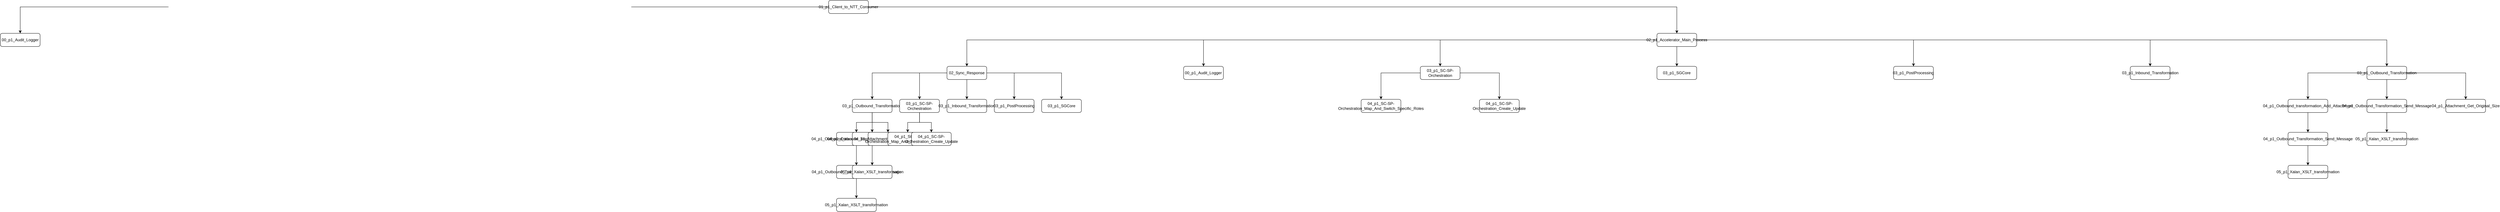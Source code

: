 <mxGraphModel arrows="1" connect="1" dx="1024" dy="592" fold="1" grid="1" gridSize="10" guides="1" math="0" page="1" pageHeight="1169" pageScale="1" pageWidth="827" shadow="0" tooltips="1"><root><mxCell id="WIyWlLk6GJQsqaUBKTNV-0"/><mxCell id="WIyWlLk6GJQsqaUBKTNV-1" parent="WIyWlLk6GJQsqaUBKTNV-0"/><mxCell id="WIyWlLk6GJQsqaUBKTNV-2" value="01_p1_Client_to_NTT_Consumer" style="rounded=1;whiteSpace=wrap;html=1;fontSize=12;glass=0;strokeWidth=1;shadow=0;" parent="WIyWlLk6GJQsqaUBKTNV-1" vertex="1"><mxGeometry x="5000" y="100" width="120" height="40" as="geometry"/></mxCell><mxCell id="WIyWlLk6GJQsqaUBKTNV-21" value="00_p1_Audit_Logger" style="rounded=1;whiteSpace=wrap;html=1;fontSize=12;glass=0;strokeWidth=1;shadow=0;" parent="WIyWlLk6GJQsqaUBKTNV-1" vertex="1"><mxGeometry x="2500" y="200" width="120" height="40" as="geometry"/></mxCell><mxCell id="8sIUwhSZAv_JCLybafT7-2" style="edgeStyle=orthogonalEdgeStyle;rounded=0;orthogonalLoop=1;jettySize=auto;html=1;entryX=0.5;entryY=0;entryDx=0;entryDy=0;" edge="1" parent="WIyWlLk6GJQsqaUBKTNV-1" source="WIyWlLk6GJQsqaUBKTNV-2" target="WIyWlLk6GJQsqaUBKTNV-21"><mxGeometry relative="1" as="geometry"/></mxCell><mxCell id="WIyWlLk6GJQsqaUBKTNV-22" value="02_p1_Accelerator_Main_Process" style="rounded=1;whiteSpace=wrap;html=1;fontSize=12;glass=0;strokeWidth=1;shadow=0;" parent="WIyWlLk6GJQsqaUBKTNV-1" vertex="1"><mxGeometry x="7500" y="200" width="120" height="40" as="geometry"/></mxCell><mxCell id="8sIUwhSZAv_JCLybafT7-3" style="edgeStyle=orthogonalEdgeStyle;rounded=0;orthogonalLoop=1;jettySize=auto;html=1;entryX=0.5;entryY=0;entryDx=0;entryDy=0;" edge="1" parent="WIyWlLk6GJQsqaUBKTNV-1" source="WIyWlLk6GJQsqaUBKTNV-2" target="WIyWlLk6GJQsqaUBKTNV-22"><mxGeometry relative="1" as="geometry"/></mxCell><mxCell id="WIyWlLk6GJQsqaUBKTNV-221" value="02_Sync_Response" style="rounded=1;whiteSpace=wrap;html=1;fontSize=12;glass=0;strokeWidth=1;shadow=0;" parent="WIyWlLk6GJQsqaUBKTNV-1" vertex="1"><mxGeometry x="5357.143" y="300" width="120" height="40" as="geometry"/></mxCell><mxCell id="8sIUwhSZAv_JCLybafT7-4" style="edgeStyle=orthogonalEdgeStyle;rounded=0;orthogonalLoop=1;jettySize=auto;html=1;entryX=0.5;entryY=0;entryDx=0;entryDy=0;" edge="1" parent="WIyWlLk6GJQsqaUBKTNV-1" source="WIyWlLk6GJQsqaUBKTNV-22" target="WIyWlLk6GJQsqaUBKTNV-221"><mxGeometry relative="1" as="geometry"/></mxCell><mxCell id="WIyWlLk6GJQsqaUBKTNV-2211" value="03_p1_Outbound_Transformation" style="rounded=1;whiteSpace=wrap;html=1;fontSize=12;glass=0;strokeWidth=1;shadow=0;" parent="WIyWlLk6GJQsqaUBKTNV-1" vertex="1"><mxGeometry x="5071.429" y="400" width="120" height="40" as="geometry"/></mxCell><mxCell id="8sIUwhSZAv_JCLybafT7-5" style="edgeStyle=orthogonalEdgeStyle;rounded=0;orthogonalLoop=1;jettySize=auto;html=1;entryX=0.5;entryY=0;entryDx=0;entryDy=0;" edge="1" parent="WIyWlLk6GJQsqaUBKTNV-1" source="WIyWlLk6GJQsqaUBKTNV-221" target="WIyWlLk6GJQsqaUBKTNV-2211"><mxGeometry relative="1" as="geometry"/></mxCell><mxCell id="WIyWlLk6GJQsqaUBKTNV-22111" value="04_p1_Outbound_transformation_Add_Attachment" style="rounded=1;whiteSpace=wrap;html=1;fontSize=12;glass=0;strokeWidth=1;shadow=0;" parent="WIyWlLk6GJQsqaUBKTNV-1" vertex="1"><mxGeometry x="5023.81" y="500" width="120" height="40" as="geometry"/></mxCell><mxCell id="8sIUwhSZAv_JCLybafT7-6" style="edgeStyle=orthogonalEdgeStyle;rounded=0;orthogonalLoop=1;jettySize=auto;html=1;entryX=0.5;entryY=0;entryDx=0;entryDy=0;" edge="1" parent="WIyWlLk6GJQsqaUBKTNV-1" source="WIyWlLk6GJQsqaUBKTNV-2211" target="WIyWlLk6GJQsqaUBKTNV-22111"><mxGeometry relative="1" as="geometry"/></mxCell><mxCell id="WIyWlLk6GJQsqaUBKTNV-221111" value="04_p1_Outbound_Transformation_Send_Message" style="rounded=1;whiteSpace=wrap;html=1;fontSize=12;glass=0;strokeWidth=1;shadow=0;" parent="WIyWlLk6GJQsqaUBKTNV-1" vertex="1"><mxGeometry x="5023.81" y="600" width="120" height="40" as="geometry"/></mxCell><mxCell id="8sIUwhSZAv_JCLybafT7-7" style="edgeStyle=orthogonalEdgeStyle;rounded=0;orthogonalLoop=1;jettySize=auto;html=1;entryX=0.5;entryY=0;entryDx=0;entryDy=0;" edge="1" parent="WIyWlLk6GJQsqaUBKTNV-1" source="WIyWlLk6GJQsqaUBKTNV-22111" target="WIyWlLk6GJQsqaUBKTNV-221111"><mxGeometry relative="1" as="geometry"/></mxCell><mxCell id="WIyWlLk6GJQsqaUBKTNV-2211111" value="05_p1_Xalan_XSLT_transformation" style="rounded=1;whiteSpace=wrap;html=1;fontSize=12;glass=0;strokeWidth=1;shadow=0;" parent="WIyWlLk6GJQsqaUBKTNV-1" vertex="1"><mxGeometry x="5023.81" y="700" width="120" height="40" as="geometry"/></mxCell><mxCell id="8sIUwhSZAv_JCLybafT7-8" style="edgeStyle=orthogonalEdgeStyle;rounded=0;orthogonalLoop=1;jettySize=auto;html=1;entryX=0.5;entryY=0;entryDx=0;entryDy=0;" edge="1" parent="WIyWlLk6GJQsqaUBKTNV-1" source="WIyWlLk6GJQsqaUBKTNV-221111" target="WIyWlLk6GJQsqaUBKTNV-2211111"><mxGeometry relative="1" as="geometry"/></mxCell><mxCell id="WIyWlLk6GJQsqaUBKTNV-22112" value="04_p1_Outbound_Transformation_Send_Message" style="rounded=1;whiteSpace=wrap;html=1;fontSize=12;glass=0;strokeWidth=1;shadow=0;" parent="WIyWlLk6GJQsqaUBKTNV-1" vertex="1"><mxGeometry x="5071.429" y="500" width="120" height="40" as="geometry"/></mxCell><mxCell id="8sIUwhSZAv_JCLybafT7-9" style="edgeStyle=orthogonalEdgeStyle;rounded=0;orthogonalLoop=1;jettySize=auto;html=1;entryX=0.5;entryY=0;entryDx=0;entryDy=0;" edge="1" parent="WIyWlLk6GJQsqaUBKTNV-1" source="WIyWlLk6GJQsqaUBKTNV-2211" target="WIyWlLk6GJQsqaUBKTNV-22112"><mxGeometry relative="1" as="geometry"/></mxCell><mxCell id="WIyWlLk6GJQsqaUBKTNV-221121" value="05_p1_Xalan_XSLT_transformation" style="rounded=1;whiteSpace=wrap;html=1;fontSize=12;glass=0;strokeWidth=1;shadow=0;" parent="WIyWlLk6GJQsqaUBKTNV-1" vertex="1"><mxGeometry x="5071.429" y="600" width="120" height="40" as="geometry"/></mxCell><mxCell id="8sIUwhSZAv_JCLybafT7-10" style="edgeStyle=orthogonalEdgeStyle;rounded=0;orthogonalLoop=1;jettySize=auto;html=1;entryX=0.5;entryY=0;entryDx=0;entryDy=0;" edge="1" parent="WIyWlLk6GJQsqaUBKTNV-1" source="WIyWlLk6GJQsqaUBKTNV-22112" target="WIyWlLk6GJQsqaUBKTNV-221121"><mxGeometry relative="1" as="geometry"/></mxCell><mxCell id="WIyWlLk6GJQsqaUBKTNV-22113" value="04_p1_Attachment_Get_Original_Size" style="rounded=1;whiteSpace=wrap;html=1;fontSize=12;glass=0;strokeWidth=1;shadow=0;" parent="WIyWlLk6GJQsqaUBKTNV-1" vertex="1"><mxGeometry x="5119.048" y="500" width="120" height="40" as="geometry"/></mxCell><mxCell id="8sIUwhSZAv_JCLybafT7-11" style="edgeStyle=orthogonalEdgeStyle;rounded=0;orthogonalLoop=1;jettySize=auto;html=1;entryX=0.5;entryY=0;entryDx=0;entryDy=0;" edge="1" parent="WIyWlLk6GJQsqaUBKTNV-1" source="WIyWlLk6GJQsqaUBKTNV-2211" target="WIyWlLk6GJQsqaUBKTNV-22113"><mxGeometry relative="1" as="geometry"/></mxCell><mxCell id="WIyWlLk6GJQsqaUBKTNV-2212" value="03_p1_SC-SP-Orchestration" style="rounded=1;whiteSpace=wrap;html=1;fontSize=12;glass=0;strokeWidth=1;shadow=0;" parent="WIyWlLk6GJQsqaUBKTNV-1" vertex="1"><mxGeometry x="5214.286" y="400" width="120" height="40" as="geometry"/></mxCell><mxCell id="8sIUwhSZAv_JCLybafT7-12" style="edgeStyle=orthogonalEdgeStyle;rounded=0;orthogonalLoop=1;jettySize=auto;html=1;entryX=0.5;entryY=0;entryDx=0;entryDy=0;" edge="1" parent="WIyWlLk6GJQsqaUBKTNV-1" source="WIyWlLk6GJQsqaUBKTNV-221" target="WIyWlLk6GJQsqaUBKTNV-2212"><mxGeometry relative="1" as="geometry"/></mxCell><mxCell id="WIyWlLk6GJQsqaUBKTNV-22121" value="04_p1_SC-SP-Orchestration_Map_And_Switch_Specific_Roles" style="rounded=1;whiteSpace=wrap;html=1;fontSize=12;glass=0;strokeWidth=1;shadow=0;" parent="WIyWlLk6GJQsqaUBKTNV-1" vertex="1"><mxGeometry x="5178.571" y="500" width="120" height="40" as="geometry"/></mxCell><mxCell id="8sIUwhSZAv_JCLybafT7-13" style="edgeStyle=orthogonalEdgeStyle;rounded=0;orthogonalLoop=1;jettySize=auto;html=1;entryX=0.5;entryY=0;entryDx=0;entryDy=0;" edge="1" parent="WIyWlLk6GJQsqaUBKTNV-1" source="WIyWlLk6GJQsqaUBKTNV-2212" target="WIyWlLk6GJQsqaUBKTNV-22121"><mxGeometry relative="1" as="geometry"/></mxCell><mxCell id="WIyWlLk6GJQsqaUBKTNV-22122" value="04_p1_SC-SP-Orchestration_Create_Update" style="rounded=1;whiteSpace=wrap;html=1;fontSize=12;glass=0;strokeWidth=1;shadow=0;" parent="WIyWlLk6GJQsqaUBKTNV-1" vertex="1"><mxGeometry x="5250.0" y="500" width="120" height="40" as="geometry"/></mxCell><mxCell id="8sIUwhSZAv_JCLybafT7-14" style="edgeStyle=orthogonalEdgeStyle;rounded=0;orthogonalLoop=1;jettySize=auto;html=1;entryX=0.5;entryY=0;entryDx=0;entryDy=0;" edge="1" parent="WIyWlLk6GJQsqaUBKTNV-1" source="WIyWlLk6GJQsqaUBKTNV-2212" target="WIyWlLk6GJQsqaUBKTNV-22122"><mxGeometry relative="1" as="geometry"/></mxCell><mxCell id="WIyWlLk6GJQsqaUBKTNV-2213" value="03_p1_Inbound_Transformation" style="rounded=1;whiteSpace=wrap;html=1;fontSize=12;glass=0;strokeWidth=1;shadow=0;" parent="WIyWlLk6GJQsqaUBKTNV-1" vertex="1"><mxGeometry x="5357.143" y="400" width="120" height="40" as="geometry"/></mxCell><mxCell id="8sIUwhSZAv_JCLybafT7-15" style="edgeStyle=orthogonalEdgeStyle;rounded=0;orthogonalLoop=1;jettySize=auto;html=1;entryX=0.5;entryY=0;entryDx=0;entryDy=0;" edge="1" parent="WIyWlLk6GJQsqaUBKTNV-1" source="WIyWlLk6GJQsqaUBKTNV-221" target="WIyWlLk6GJQsqaUBKTNV-2213"><mxGeometry relative="1" as="geometry"/></mxCell><mxCell id="WIyWlLk6GJQsqaUBKTNV-2214" value="03_p1_PostProcessing" style="rounded=1;whiteSpace=wrap;html=1;fontSize=12;glass=0;strokeWidth=1;shadow=0;" parent="WIyWlLk6GJQsqaUBKTNV-1" vertex="1"><mxGeometry x="5500.0" y="400" width="120" height="40" as="geometry"/></mxCell><mxCell id="8sIUwhSZAv_JCLybafT7-16" style="edgeStyle=orthogonalEdgeStyle;rounded=0;orthogonalLoop=1;jettySize=auto;html=1;entryX=0.5;entryY=0;entryDx=0;entryDy=0;" edge="1" parent="WIyWlLk6GJQsqaUBKTNV-1" source="WIyWlLk6GJQsqaUBKTNV-221" target="WIyWlLk6GJQsqaUBKTNV-2214"><mxGeometry relative="1" as="geometry"/></mxCell><mxCell id="WIyWlLk6GJQsqaUBKTNV-2215" value="03_p1_SGCore" style="rounded=1;whiteSpace=wrap;html=1;fontSize=12;glass=0;strokeWidth=1;shadow=0;" parent="WIyWlLk6GJQsqaUBKTNV-1" vertex="1"><mxGeometry x="5642.857" y="400" width="120" height="40" as="geometry"/></mxCell><mxCell id="8sIUwhSZAv_JCLybafT7-17" style="edgeStyle=orthogonalEdgeStyle;rounded=0;orthogonalLoop=1;jettySize=auto;html=1;entryX=0.5;entryY=0;entryDx=0;entryDy=0;" edge="1" parent="WIyWlLk6GJQsqaUBKTNV-1" source="WIyWlLk6GJQsqaUBKTNV-221" target="WIyWlLk6GJQsqaUBKTNV-2215"><mxGeometry relative="1" as="geometry"/></mxCell><mxCell id="WIyWlLk6GJQsqaUBKTNV-222" value="00_p1_Audit_Logger" style="rounded=1;whiteSpace=wrap;html=1;fontSize=12;glass=0;strokeWidth=1;shadow=0;" parent="WIyWlLk6GJQsqaUBKTNV-1" vertex="1"><mxGeometry x="6071.429" y="300" width="120" height="40" as="geometry"/></mxCell><mxCell id="8sIUwhSZAv_JCLybafT7-18" style="edgeStyle=orthogonalEdgeStyle;rounded=0;orthogonalLoop=1;jettySize=auto;html=1;entryX=0.5;entryY=0;entryDx=0;entryDy=0;" edge="1" parent="WIyWlLk6GJQsqaUBKTNV-1" source="WIyWlLk6GJQsqaUBKTNV-22" target="WIyWlLk6GJQsqaUBKTNV-222"><mxGeometry relative="1" as="geometry"/></mxCell><mxCell id="WIyWlLk6GJQsqaUBKTNV-223" value="03_p1_SC-SP-Orchestration" style="rounded=1;whiteSpace=wrap;html=1;fontSize=12;glass=0;strokeWidth=1;shadow=0;" parent="WIyWlLk6GJQsqaUBKTNV-1" vertex="1"><mxGeometry x="6785.714" y="300" width="120" height="40" as="geometry"/></mxCell><mxCell id="8sIUwhSZAv_JCLybafT7-19" style="edgeStyle=orthogonalEdgeStyle;rounded=0;orthogonalLoop=1;jettySize=auto;html=1;entryX=0.5;entryY=0;entryDx=0;entryDy=0;" edge="1" parent="WIyWlLk6GJQsqaUBKTNV-1" source="WIyWlLk6GJQsqaUBKTNV-22" target="WIyWlLk6GJQsqaUBKTNV-223"><mxGeometry relative="1" as="geometry"/></mxCell><mxCell id="WIyWlLk6GJQsqaUBKTNV-2231" value="04_p1_SC-SP-Orchestration_Map_And_Switch_Specific_Roles" style="rounded=1;whiteSpace=wrap;html=1;fontSize=12;glass=0;strokeWidth=1;shadow=0;" parent="WIyWlLk6GJQsqaUBKTNV-1" vertex="1"><mxGeometry x="6607.143" y="400" width="120" height="40" as="geometry"/></mxCell><mxCell id="8sIUwhSZAv_JCLybafT7-20" style="edgeStyle=orthogonalEdgeStyle;rounded=0;orthogonalLoop=1;jettySize=auto;html=1;entryX=0.5;entryY=0;entryDx=0;entryDy=0;" edge="1" parent="WIyWlLk6GJQsqaUBKTNV-1" source="WIyWlLk6GJQsqaUBKTNV-223" target="WIyWlLk6GJQsqaUBKTNV-2231"><mxGeometry relative="1" as="geometry"/></mxCell><mxCell id="WIyWlLk6GJQsqaUBKTNV-2232" value="04_p1_SC-SP-Orchestration_Create_Update" style="rounded=1;whiteSpace=wrap;html=1;fontSize=12;glass=0;strokeWidth=1;shadow=0;" parent="WIyWlLk6GJQsqaUBKTNV-1" vertex="1"><mxGeometry x="6964.286" y="400" width="120" height="40" as="geometry"/></mxCell><mxCell id="8sIUwhSZAv_JCLybafT7-21" style="edgeStyle=orthogonalEdgeStyle;rounded=0;orthogonalLoop=1;jettySize=auto;html=1;entryX=0.5;entryY=0;entryDx=0;entryDy=0;" edge="1" parent="WIyWlLk6GJQsqaUBKTNV-1" source="WIyWlLk6GJQsqaUBKTNV-223" target="WIyWlLk6GJQsqaUBKTNV-2232"><mxGeometry relative="1" as="geometry"/></mxCell><mxCell id="WIyWlLk6GJQsqaUBKTNV-224" value="03_p1_SGCore" style="rounded=1;whiteSpace=wrap;html=1;fontSize=12;glass=0;strokeWidth=1;shadow=0;" parent="WIyWlLk6GJQsqaUBKTNV-1" vertex="1"><mxGeometry x="7500.0" y="300" width="120" height="40" as="geometry"/></mxCell><mxCell id="8sIUwhSZAv_JCLybafT7-22" style="edgeStyle=orthogonalEdgeStyle;rounded=0;orthogonalLoop=1;jettySize=auto;html=1;entryX=0.5;entryY=0;entryDx=0;entryDy=0;" edge="1" parent="WIyWlLk6GJQsqaUBKTNV-1" source="WIyWlLk6GJQsqaUBKTNV-22" target="WIyWlLk6GJQsqaUBKTNV-224"><mxGeometry relative="1" as="geometry"/></mxCell><mxCell id="WIyWlLk6GJQsqaUBKTNV-225" value="03_p1_PostProcessing" style="rounded=1;whiteSpace=wrap;html=1;fontSize=12;glass=0;strokeWidth=1;shadow=0;" parent="WIyWlLk6GJQsqaUBKTNV-1" vertex="1"><mxGeometry x="8214.286" y="300" width="120" height="40" as="geometry"/></mxCell><mxCell id="8sIUwhSZAv_JCLybafT7-23" style="edgeStyle=orthogonalEdgeStyle;rounded=0;orthogonalLoop=1;jettySize=auto;html=1;entryX=0.5;entryY=0;entryDx=0;entryDy=0;" edge="1" parent="WIyWlLk6GJQsqaUBKTNV-1" source="WIyWlLk6GJQsqaUBKTNV-22" target="WIyWlLk6GJQsqaUBKTNV-225"><mxGeometry relative="1" as="geometry"/></mxCell><mxCell id="WIyWlLk6GJQsqaUBKTNV-226" value="03_p1_Inbound_Transformation" style="rounded=1;whiteSpace=wrap;html=1;fontSize=12;glass=0;strokeWidth=1;shadow=0;" parent="WIyWlLk6GJQsqaUBKTNV-1" vertex="1"><mxGeometry x="8928.571" y="300" width="120" height="40" as="geometry"/></mxCell><mxCell id="8sIUwhSZAv_JCLybafT7-24" style="edgeStyle=orthogonalEdgeStyle;rounded=0;orthogonalLoop=1;jettySize=auto;html=1;entryX=0.5;entryY=0;entryDx=0;entryDy=0;" edge="1" parent="WIyWlLk6GJQsqaUBKTNV-1" source="WIyWlLk6GJQsqaUBKTNV-22" target="WIyWlLk6GJQsqaUBKTNV-226"><mxGeometry relative="1" as="geometry"/></mxCell><mxCell id="WIyWlLk6GJQsqaUBKTNV-227" value="03_p1_Outbound_Transformation" style="rounded=1;whiteSpace=wrap;html=1;fontSize=12;glass=0;strokeWidth=1;shadow=0;" parent="WIyWlLk6GJQsqaUBKTNV-1" vertex="1"><mxGeometry x="9642.857" y="300" width="120" height="40" as="geometry"/></mxCell><mxCell id="8sIUwhSZAv_JCLybafT7-25" style="edgeStyle=orthogonalEdgeStyle;rounded=0;orthogonalLoop=1;jettySize=auto;html=1;entryX=0.5;entryY=0;entryDx=0;entryDy=0;" edge="1" parent="WIyWlLk6GJQsqaUBKTNV-1" source="WIyWlLk6GJQsqaUBKTNV-22" target="WIyWlLk6GJQsqaUBKTNV-227"><mxGeometry relative="1" as="geometry"/></mxCell><mxCell id="WIyWlLk6GJQsqaUBKTNV-2271" value="04_p1_Outbound_transformation_Add_Attachment" style="rounded=1;whiteSpace=wrap;html=1;fontSize=12;glass=0;strokeWidth=1;shadow=0;" parent="WIyWlLk6GJQsqaUBKTNV-1" vertex="1"><mxGeometry x="9404.762" y="400" width="120" height="40" as="geometry"/></mxCell><mxCell id="8sIUwhSZAv_JCLybafT7-26" style="edgeStyle=orthogonalEdgeStyle;rounded=0;orthogonalLoop=1;jettySize=auto;html=1;entryX=0.5;entryY=0;entryDx=0;entryDy=0;" edge="1" parent="WIyWlLk6GJQsqaUBKTNV-1" source="WIyWlLk6GJQsqaUBKTNV-227" target="WIyWlLk6GJQsqaUBKTNV-2271"><mxGeometry relative="1" as="geometry"/></mxCell><mxCell id="WIyWlLk6GJQsqaUBKTNV-22711" value="04_p1_Outbound_Transformation_Send_Message" style="rounded=1;whiteSpace=wrap;html=1;fontSize=12;glass=0;strokeWidth=1;shadow=0;" parent="WIyWlLk6GJQsqaUBKTNV-1" vertex="1"><mxGeometry x="9404.762" y="500" width="120" height="40" as="geometry"/></mxCell><mxCell id="8sIUwhSZAv_JCLybafT7-27" style="edgeStyle=orthogonalEdgeStyle;rounded=0;orthogonalLoop=1;jettySize=auto;html=1;entryX=0.5;entryY=0;entryDx=0;entryDy=0;" edge="1" parent="WIyWlLk6GJQsqaUBKTNV-1" source="WIyWlLk6GJQsqaUBKTNV-2271" target="WIyWlLk6GJQsqaUBKTNV-22711"><mxGeometry relative="1" as="geometry"/></mxCell><mxCell id="WIyWlLk6GJQsqaUBKTNV-227111" value="05_p1_Xalan_XSLT_transformation" style="rounded=1;whiteSpace=wrap;html=1;fontSize=12;glass=0;strokeWidth=1;shadow=0;" parent="WIyWlLk6GJQsqaUBKTNV-1" vertex="1"><mxGeometry x="9404.762" y="600" width="120" height="40" as="geometry"/></mxCell><mxCell id="8sIUwhSZAv_JCLybafT7-28" style="edgeStyle=orthogonalEdgeStyle;rounded=0;orthogonalLoop=1;jettySize=auto;html=1;entryX=0.5;entryY=0;entryDx=0;entryDy=0;" edge="1" parent="WIyWlLk6GJQsqaUBKTNV-1" source="WIyWlLk6GJQsqaUBKTNV-22711" target="WIyWlLk6GJQsqaUBKTNV-227111"><mxGeometry relative="1" as="geometry"/></mxCell><mxCell id="WIyWlLk6GJQsqaUBKTNV-2272" value="04_p1_Outbound_Transformation_Send_Message" style="rounded=1;whiteSpace=wrap;html=1;fontSize=12;glass=0;strokeWidth=1;shadow=0;" parent="WIyWlLk6GJQsqaUBKTNV-1" vertex="1"><mxGeometry x="9642.857" y="400" width="120" height="40" as="geometry"/></mxCell><mxCell id="8sIUwhSZAv_JCLybafT7-29" style="edgeStyle=orthogonalEdgeStyle;rounded=0;orthogonalLoop=1;jettySize=auto;html=1;entryX=0.5;entryY=0;entryDx=0;entryDy=0;" edge="1" parent="WIyWlLk6GJQsqaUBKTNV-1" source="WIyWlLk6GJQsqaUBKTNV-227" target="WIyWlLk6GJQsqaUBKTNV-2272"><mxGeometry relative="1" as="geometry"/></mxCell><mxCell id="WIyWlLk6GJQsqaUBKTNV-22721" value="05_p1_Xalan_XSLT_transformation" style="rounded=1;whiteSpace=wrap;html=1;fontSize=12;glass=0;strokeWidth=1;shadow=0;" parent="WIyWlLk6GJQsqaUBKTNV-1" vertex="1"><mxGeometry x="9642.857" y="500" width="120" height="40" as="geometry"/></mxCell><mxCell id="8sIUwhSZAv_JCLybafT7-30" style="edgeStyle=orthogonalEdgeStyle;rounded=0;orthogonalLoop=1;jettySize=auto;html=1;entryX=0.5;entryY=0;entryDx=0;entryDy=0;" edge="1" parent="WIyWlLk6GJQsqaUBKTNV-1" source="WIyWlLk6GJQsqaUBKTNV-2272" target="WIyWlLk6GJQsqaUBKTNV-22721"><mxGeometry relative="1" as="geometry"/></mxCell><mxCell id="WIyWlLk6GJQsqaUBKTNV-2273" value="04_p1_Attachment_Get_Original_Size" style="rounded=1;whiteSpace=wrap;html=1;fontSize=12;glass=0;strokeWidth=1;shadow=0;" parent="WIyWlLk6GJQsqaUBKTNV-1" vertex="1"><mxGeometry x="9880.952" y="400" width="120" height="40" as="geometry"/></mxCell><mxCell id="8sIUwhSZAv_JCLybafT7-31" style="edgeStyle=orthogonalEdgeStyle;rounded=0;orthogonalLoop=1;jettySize=auto;html=1;entryX=0.5;entryY=0;entryDx=0;entryDy=0;" edge="1" parent="WIyWlLk6GJQsqaUBKTNV-1" source="WIyWlLk6GJQsqaUBKTNV-227" target="WIyWlLk6GJQsqaUBKTNV-2273"><mxGeometry relative="1" as="geometry"/></mxCell></root></mxGraphModel>